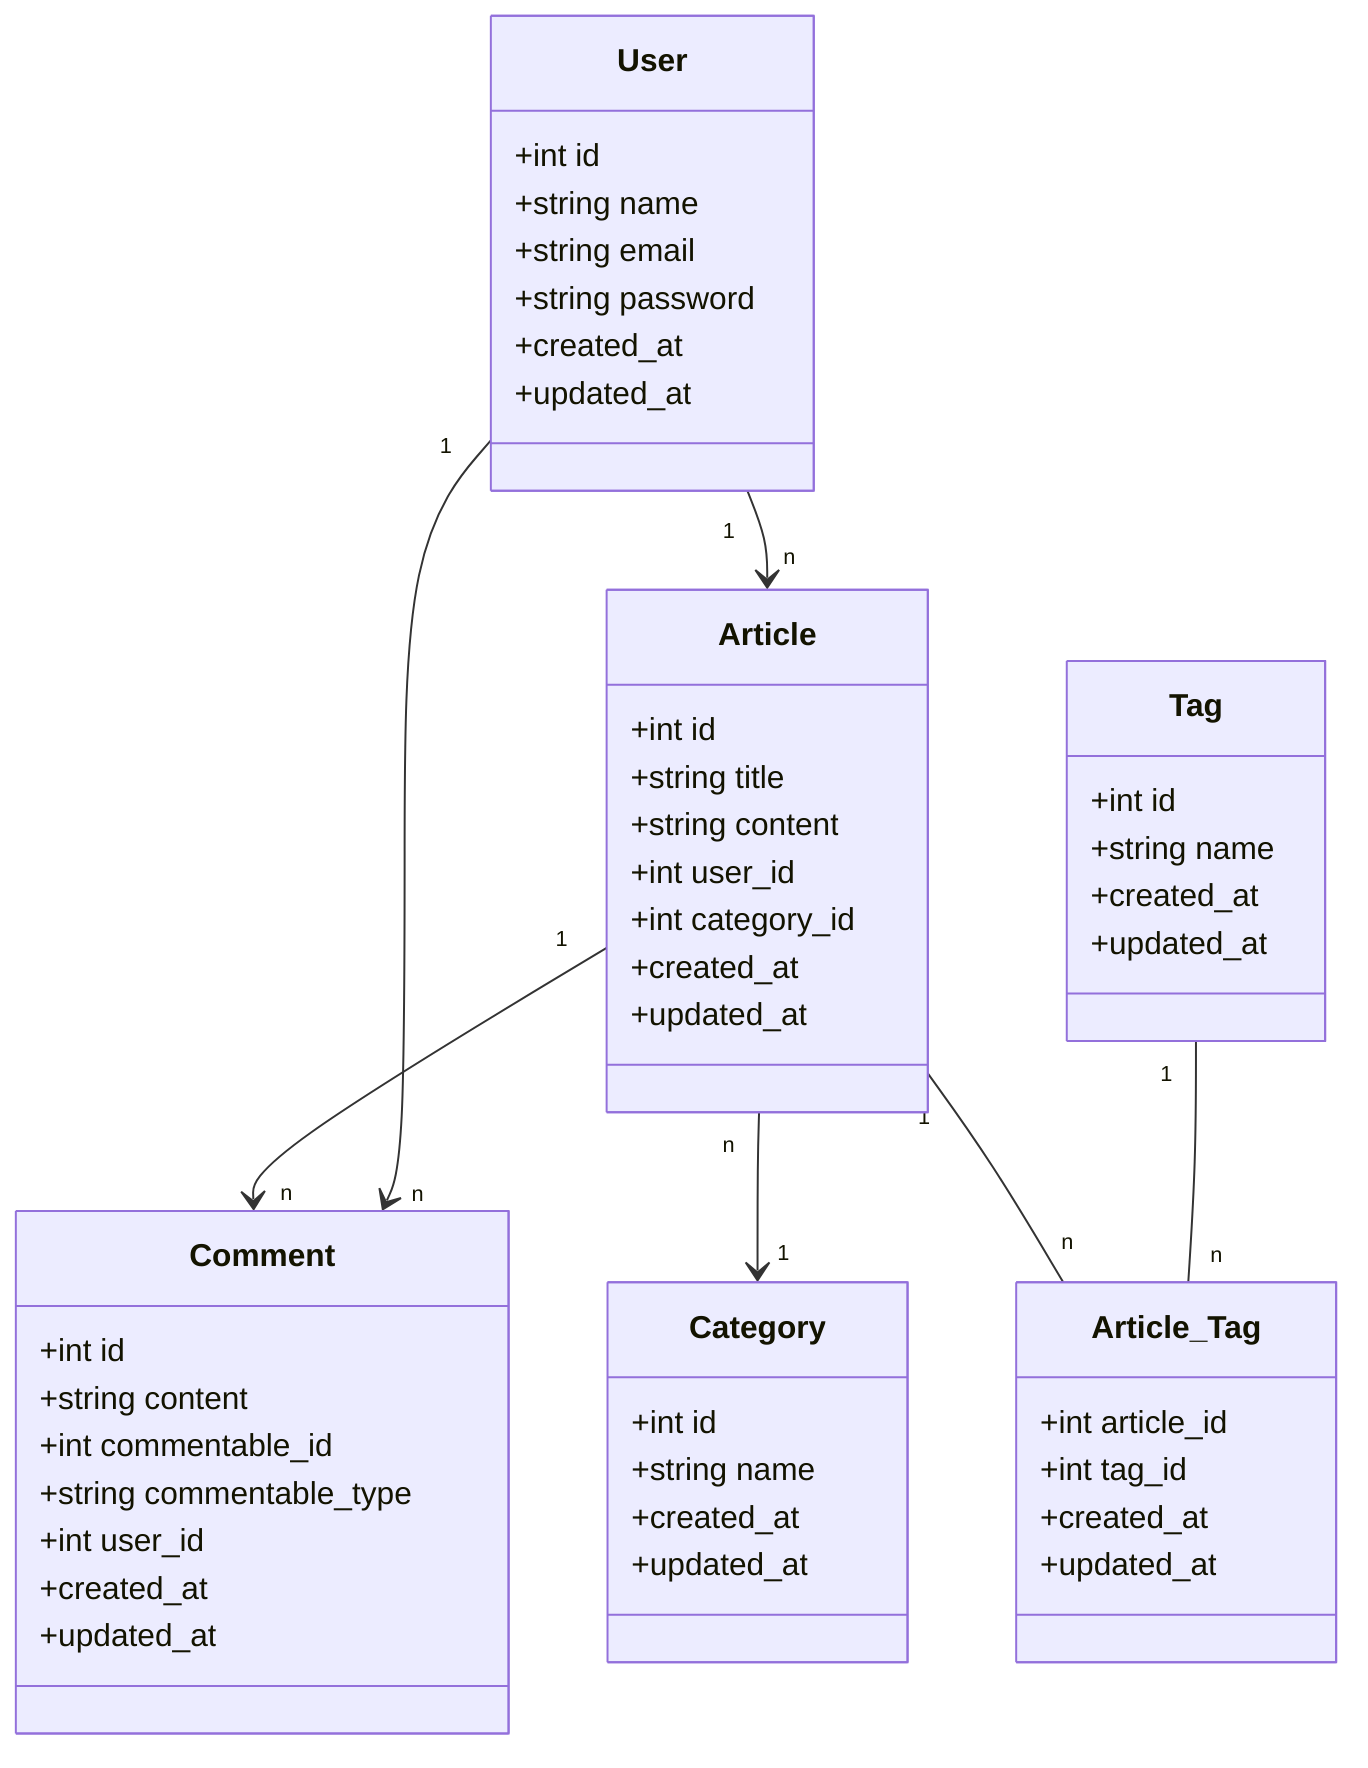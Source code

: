 classDiagram
  class User {
    +int id
    +string name
    +string email
    +string password
    +created_at
    +updated_at
  }

  class Article {
    +int id
    +string title
    +string content
    +int user_id
    +int category_id
    +created_at
    +updated_at
  }

  class Category {
    +int id
    +string name
    +created_at
    +updated_at
  }

  class Tag {
    +int id
    +string name
    +created_at
    +updated_at
  }

  class Article_Tag {
    +int article_id
    +int tag_id
    +created_at
    +updated_at
  }

  class Comment {
    +int id
    +string content
    +int commentable_id
    +string commentable_type
    +int user_id
    +created_at
    +updated_at
  }

  Article "n" --> "1" Category
  Article "1" --> "n" Comment
  Article "1" -- "n" Article_Tag
  Tag "1" -- "n" Article_Tag
  User "1" --> "n" Comment
  User "1" --> "n" Article